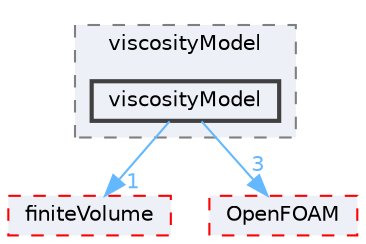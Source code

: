 digraph "src/phaseSystemModels/reactingEuler/twoPhaseCompressibleTurbulenceModels/kineticTheoryModels/viscosityModel/viscosityModel"
{
 // LATEX_PDF_SIZE
  bgcolor="transparent";
  edge [fontname=Helvetica,fontsize=10,labelfontname=Helvetica,labelfontsize=10];
  node [fontname=Helvetica,fontsize=10,shape=box,height=0.2,width=0.4];
  compound=true
  subgraph clusterdir_b4201823adcde8d5e41e96ed791c0a0b {
    graph [ bgcolor="#edf0f7", pencolor="grey50", label="viscosityModel", fontname=Helvetica,fontsize=10 style="filled,dashed", URL="dir_b4201823adcde8d5e41e96ed791c0a0b.html",tooltip=""]
  dir_0ae722517dc5b3b6088dbb843d0a20fa [label="viscosityModel", fillcolor="#edf0f7", color="grey25", style="filled,bold", URL="dir_0ae722517dc5b3b6088dbb843d0a20fa.html",tooltip=""];
  }
  dir_9bd15774b555cf7259a6fa18f99fe99b [label="finiteVolume", fillcolor="#edf0f7", color="red", style="filled,dashed", URL="dir_9bd15774b555cf7259a6fa18f99fe99b.html",tooltip=""];
  dir_c5473ff19b20e6ec4dfe5c310b3778a8 [label="OpenFOAM", fillcolor="#edf0f7", color="red", style="filled,dashed", URL="dir_c5473ff19b20e6ec4dfe5c310b3778a8.html",tooltip=""];
  dir_0ae722517dc5b3b6088dbb843d0a20fa->dir_9bd15774b555cf7259a6fa18f99fe99b [headlabel="1", labeldistance=1.5 headhref="dir_004282_001387.html" href="dir_004282_001387.html" color="steelblue1" fontcolor="steelblue1"];
  dir_0ae722517dc5b3b6088dbb843d0a20fa->dir_c5473ff19b20e6ec4dfe5c310b3778a8 [headlabel="3", labeldistance=1.5 headhref="dir_004282_002695.html" href="dir_004282_002695.html" color="steelblue1" fontcolor="steelblue1"];
}

